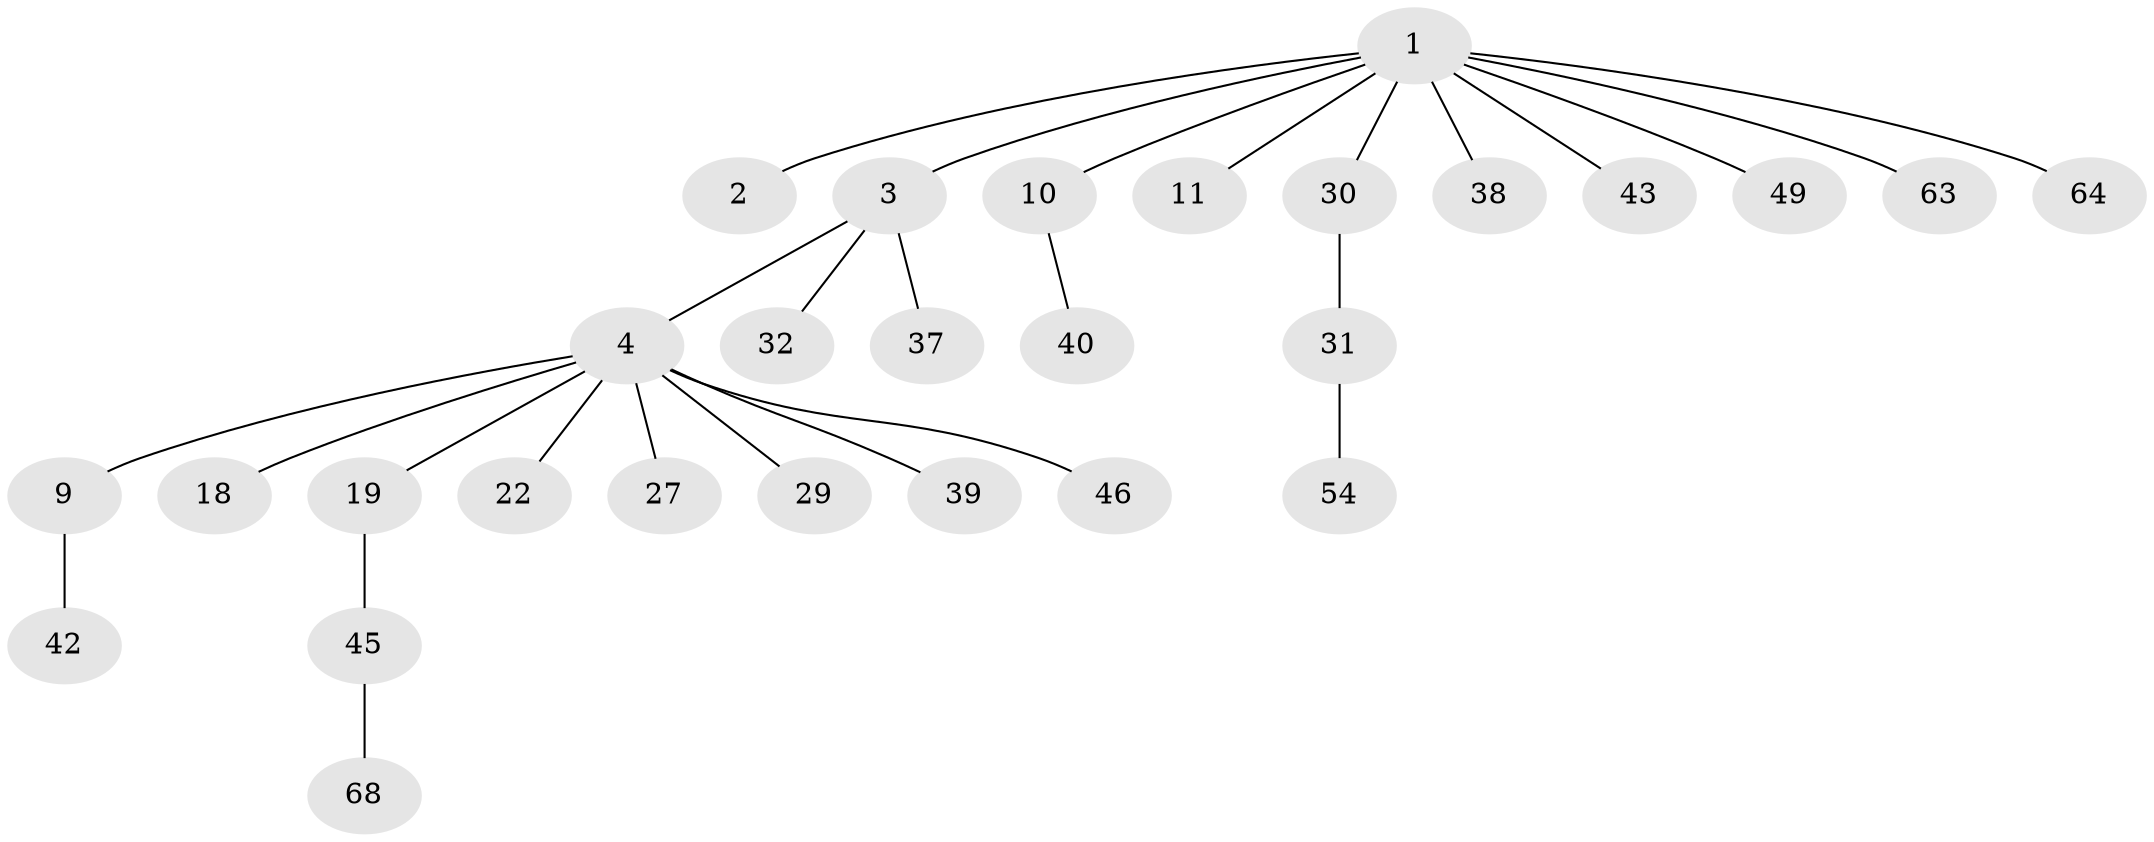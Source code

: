 // original degree distribution, {8: 0.014285714285714285, 4: 0.08571428571428572, 5: 0.02857142857142857, 7: 0.014285714285714285, 1: 0.5285714285714286, 3: 0.08571428571428572, 2: 0.24285714285714285}
// Generated by graph-tools (version 1.1) at 2025/19/03/04/25 18:19:12]
// undirected, 28 vertices, 27 edges
graph export_dot {
graph [start="1"]
  node [color=gray90,style=filled];
  1 [super="+8+21"];
  2 [super="+67+12+5"];
  3 [super="+20"];
  4 [super="+13+16+25+6+7"];
  9 [super="+24+28"];
  10;
  11;
  18;
  19;
  22;
  27 [super="+33"];
  29;
  30;
  31;
  32;
  37;
  38 [super="+59"];
  39 [super="+44"];
  40 [super="+62+48"];
  42;
  43 [super="+52"];
  45;
  46;
  49;
  54;
  63;
  64;
  68;
  1 -- 2;
  1 -- 3;
  1 -- 11;
  1 -- 30;
  1 -- 38;
  1 -- 43;
  1 -- 10;
  1 -- 64;
  1 -- 63;
  1 -- 49;
  3 -- 4;
  3 -- 32;
  3 -- 37;
  4 -- 9;
  4 -- 18;
  4 -- 22;
  4 -- 39;
  4 -- 46;
  4 -- 29;
  4 -- 27;
  4 -- 19;
  9 -- 42;
  10 -- 40;
  19 -- 45;
  30 -- 31;
  31 -- 54;
  45 -- 68;
}
